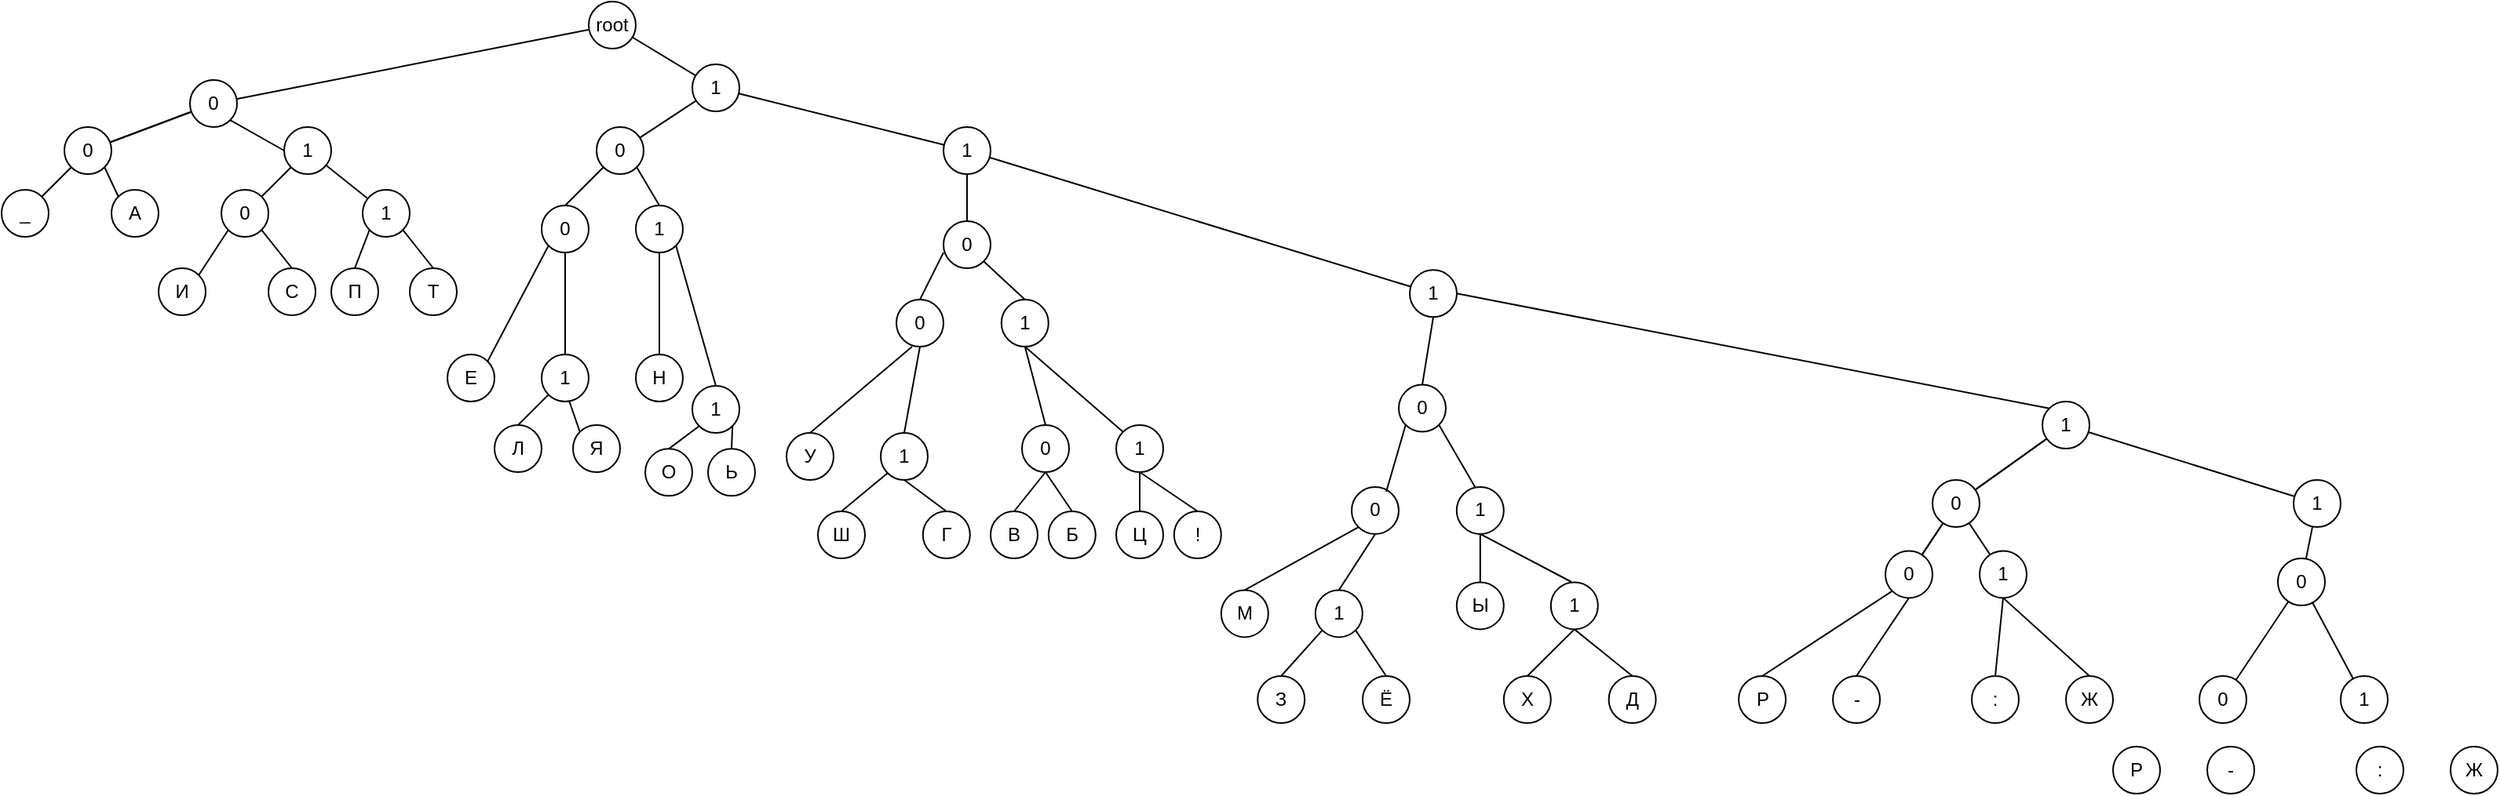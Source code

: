 <mxfile version="22.1.7" type="github">
  <diagram name="Страница — 1" id="L3PKJxNTwHp6rq7nzCVX">
    <mxGraphModel dx="1247" dy="681" grid="1" gridSize="10" guides="1" tooltips="1" connect="1" arrows="1" fold="1" page="1" pageScale="1" pageWidth="827" pageHeight="1169" math="0" shadow="0">
      <root>
        <mxCell id="0" />
        <mxCell id="1" parent="0" />
        <mxCell id="iF7RnvMgbBvQUuc80PQl-8" value="" style="edgeStyle=none;shape=connector;rounded=0;orthogonalLoop=1;jettySize=auto;html=1;labelBackgroundColor=default;strokeColor=default;align=center;verticalAlign=middle;fontFamily=Helvetica;fontSize=11;fontColor=default;endArrow=none;endFill=0;" edge="1" parent="1" source="iF7RnvMgbBvQUuc80PQl-2" target="iF7RnvMgbBvQUuc80PQl-5">
          <mxGeometry relative="1" as="geometry" />
        </mxCell>
        <mxCell id="iF7RnvMgbBvQUuc80PQl-27" style="edgeStyle=none;shape=connector;rounded=0;orthogonalLoop=1;jettySize=auto;html=1;exitX=1;exitY=1;exitDx=0;exitDy=0;entryX=0;entryY=0.5;entryDx=0;entryDy=0;labelBackgroundColor=default;strokeColor=default;align=center;verticalAlign=middle;fontFamily=Helvetica;fontSize=11;fontColor=default;endArrow=none;endFill=0;" edge="1" parent="1" source="iF7RnvMgbBvQUuc80PQl-2" target="iF7RnvMgbBvQUuc80PQl-23">
          <mxGeometry relative="1" as="geometry" />
        </mxCell>
        <mxCell id="iF7RnvMgbBvQUuc80PQl-2" value="0" style="ellipse;whiteSpace=wrap;html=1;aspect=fixed;" vertex="1" parent="1">
          <mxGeometry x="140" y="190" width="30" height="30" as="geometry" />
        </mxCell>
        <mxCell id="iF7RnvMgbBvQUuc80PQl-10" value="" style="edgeStyle=none;shape=connector;rounded=0;orthogonalLoop=1;jettySize=auto;html=1;labelBackgroundColor=default;strokeColor=default;align=center;verticalAlign=middle;fontFamily=Helvetica;fontSize=11;fontColor=default;endArrow=none;endFill=0;" edge="1" parent="1" source="iF7RnvMgbBvQUuc80PQl-3" target="iF7RnvMgbBvQUuc80PQl-2">
          <mxGeometry relative="1" as="geometry" />
        </mxCell>
        <mxCell id="iF7RnvMgbBvQUuc80PQl-12" value="" style="edgeStyle=none;shape=connector;rounded=0;orthogonalLoop=1;jettySize=auto;html=1;labelBackgroundColor=default;strokeColor=default;align=center;verticalAlign=middle;fontFamily=Helvetica;fontSize=11;fontColor=default;endArrow=none;endFill=0;" edge="1" parent="1" source="iF7RnvMgbBvQUuc80PQl-3" target="iF7RnvMgbBvQUuc80PQl-11">
          <mxGeometry relative="1" as="geometry" />
        </mxCell>
        <mxCell id="iF7RnvMgbBvQUuc80PQl-3" value="root" style="ellipse;whiteSpace=wrap;html=1;aspect=fixed;" vertex="1" parent="1">
          <mxGeometry x="394" y="140" width="30" height="30" as="geometry" />
        </mxCell>
        <mxCell id="iF7RnvMgbBvQUuc80PQl-9" value="" style="edgeStyle=none;shape=connector;rounded=0;orthogonalLoop=1;jettySize=auto;html=1;labelBackgroundColor=default;strokeColor=default;align=center;verticalAlign=middle;fontFamily=Helvetica;fontSize=11;fontColor=default;endArrow=none;endFill=0;" edge="1" parent="1" source="iF7RnvMgbBvQUuc80PQl-5" target="iF7RnvMgbBvQUuc80PQl-6">
          <mxGeometry relative="1" as="geometry" />
        </mxCell>
        <mxCell id="iF7RnvMgbBvQUuc80PQl-20" value="" style="edgeStyle=none;shape=connector;rounded=0;orthogonalLoop=1;jettySize=auto;html=1;labelBackgroundColor=default;strokeColor=default;align=center;verticalAlign=middle;fontFamily=Helvetica;fontSize=11;fontColor=default;endArrow=none;endFill=0;" edge="1" parent="1" source="iF7RnvMgbBvQUuc80PQl-5" target="iF7RnvMgbBvQUuc80PQl-2">
          <mxGeometry relative="1" as="geometry" />
        </mxCell>
        <mxCell id="iF7RnvMgbBvQUuc80PQl-22" style="edgeStyle=none;shape=connector;rounded=0;orthogonalLoop=1;jettySize=auto;html=1;exitX=1;exitY=1;exitDx=0;exitDy=0;entryX=0;entryY=0;entryDx=0;entryDy=0;labelBackgroundColor=default;strokeColor=default;align=center;verticalAlign=middle;fontFamily=Helvetica;fontSize=11;fontColor=default;endArrow=none;endFill=0;" edge="1" parent="1" source="iF7RnvMgbBvQUuc80PQl-5" target="iF7RnvMgbBvQUuc80PQl-19">
          <mxGeometry relative="1" as="geometry" />
        </mxCell>
        <mxCell id="iF7RnvMgbBvQUuc80PQl-5" value="0" style="ellipse;whiteSpace=wrap;html=1;aspect=fixed;" vertex="1" parent="1">
          <mxGeometry x="60" y="220" width="30" height="30" as="geometry" />
        </mxCell>
        <mxCell id="iF7RnvMgbBvQUuc80PQl-6" value="_" style="ellipse;whiteSpace=wrap;html=1;aspect=fixed;" vertex="1" parent="1">
          <mxGeometry x="20" y="260" width="30" height="30" as="geometry" />
        </mxCell>
        <mxCell id="iF7RnvMgbBvQUuc80PQl-16" value="" style="edgeStyle=none;shape=connector;rounded=0;orthogonalLoop=1;jettySize=auto;html=1;labelBackgroundColor=default;strokeColor=default;align=center;verticalAlign=middle;fontFamily=Helvetica;fontSize=11;fontColor=default;endArrow=none;endFill=0;" edge="1" parent="1" source="iF7RnvMgbBvQUuc80PQl-11" target="iF7RnvMgbBvQUuc80PQl-13">
          <mxGeometry relative="1" as="geometry" />
        </mxCell>
        <mxCell id="iF7RnvMgbBvQUuc80PQl-57" value="" style="edgeStyle=none;shape=connector;rounded=0;orthogonalLoop=1;jettySize=auto;html=1;labelBackgroundColor=default;strokeColor=default;align=center;verticalAlign=middle;fontFamily=Helvetica;fontSize=11;fontColor=default;endArrow=none;endFill=0;" edge="1" parent="1" source="iF7RnvMgbBvQUuc80PQl-11" target="iF7RnvMgbBvQUuc80PQl-45">
          <mxGeometry relative="1" as="geometry" />
        </mxCell>
        <mxCell id="iF7RnvMgbBvQUuc80PQl-11" value="1" style="ellipse;whiteSpace=wrap;html=1;aspect=fixed;" vertex="1" parent="1">
          <mxGeometry x="460" y="180" width="30" height="30" as="geometry" />
        </mxCell>
        <mxCell id="iF7RnvMgbBvQUuc80PQl-17" value="" style="edgeStyle=none;shape=connector;rounded=0;orthogonalLoop=1;jettySize=auto;html=1;labelBackgroundColor=default;strokeColor=default;align=center;verticalAlign=middle;fontFamily=Helvetica;fontSize=11;fontColor=default;endArrow=none;endFill=0;" edge="1" parent="1" source="iF7RnvMgbBvQUuc80PQl-13" target="iF7RnvMgbBvQUuc80PQl-14">
          <mxGeometry relative="1" as="geometry" />
        </mxCell>
        <mxCell id="iF7RnvMgbBvQUuc80PQl-112" style="edgeStyle=none;shape=connector;rounded=0;orthogonalLoop=1;jettySize=auto;html=1;exitX=0.5;exitY=1;exitDx=0;exitDy=0;entryX=0.5;entryY=0;entryDx=0;entryDy=0;labelBackgroundColor=default;strokeColor=default;align=center;verticalAlign=middle;fontFamily=Helvetica;fontSize=11;fontColor=default;endArrow=none;endFill=0;" edge="1" parent="1" source="iF7RnvMgbBvQUuc80PQl-13" target="iF7RnvMgbBvQUuc80PQl-46">
          <mxGeometry relative="1" as="geometry" />
        </mxCell>
        <mxCell id="iF7RnvMgbBvQUuc80PQl-13" value="1" style="ellipse;whiteSpace=wrap;html=1;aspect=fixed;" vertex="1" parent="1">
          <mxGeometry x="620" y="220" width="30" height="30" as="geometry" />
        </mxCell>
        <mxCell id="iF7RnvMgbBvQUuc80PQl-81" style="edgeStyle=none;shape=connector;rounded=0;orthogonalLoop=1;jettySize=auto;html=1;exitX=1;exitY=0.5;exitDx=0;exitDy=0;entryX=0;entryY=0;entryDx=0;entryDy=0;labelBackgroundColor=default;strokeColor=default;align=center;verticalAlign=middle;fontFamily=Helvetica;fontSize=11;fontColor=default;endArrow=none;endFill=0;" edge="1" parent="1" source="iF7RnvMgbBvQUuc80PQl-14" target="iF7RnvMgbBvQUuc80PQl-15">
          <mxGeometry relative="1" as="geometry" />
        </mxCell>
        <mxCell id="iF7RnvMgbBvQUuc80PQl-14" value="1" style="ellipse;whiteSpace=wrap;html=1;aspect=fixed;" vertex="1" parent="1">
          <mxGeometry x="917" y="311.17" width="30" height="30" as="geometry" />
        </mxCell>
        <mxCell id="iF7RnvMgbBvQUuc80PQl-42" value="" style="edgeStyle=none;shape=connector;rounded=0;orthogonalLoop=1;jettySize=auto;html=1;labelBackgroundColor=default;strokeColor=default;align=center;verticalAlign=middle;fontFamily=Helvetica;fontSize=11;fontColor=default;endArrow=none;endFill=0;" edge="1" parent="1" source="iF7RnvMgbBvQUuc80PQl-15" target="iF7RnvMgbBvQUuc80PQl-39">
          <mxGeometry relative="1" as="geometry" />
        </mxCell>
        <mxCell id="iF7RnvMgbBvQUuc80PQl-54" value="" style="edgeStyle=none;shape=connector;rounded=0;orthogonalLoop=1;jettySize=auto;html=1;labelBackgroundColor=default;strokeColor=default;align=center;verticalAlign=middle;fontFamily=Helvetica;fontSize=11;fontColor=default;endArrow=none;endFill=0;" edge="1" parent="1" source="iF7RnvMgbBvQUuc80PQl-15" target="iF7RnvMgbBvQUuc80PQl-48">
          <mxGeometry relative="1" as="geometry" />
        </mxCell>
        <mxCell id="iF7RnvMgbBvQUuc80PQl-15" value="1" style="ellipse;whiteSpace=wrap;html=1;aspect=fixed;" vertex="1" parent="1">
          <mxGeometry x="1320" y="395" width="30" height="30" as="geometry" />
        </mxCell>
        <mxCell id="iF7RnvMgbBvQUuc80PQl-19" value="А" style="ellipse;whiteSpace=wrap;html=1;aspect=fixed;" vertex="1" parent="1">
          <mxGeometry x="90" y="260" width="30" height="30" as="geometry" />
        </mxCell>
        <mxCell id="iF7RnvMgbBvQUuc80PQl-28" style="edgeStyle=none;shape=connector;rounded=0;orthogonalLoop=1;jettySize=auto;html=1;exitX=0;exitY=1;exitDx=0;exitDy=0;entryX=1;entryY=0;entryDx=0;entryDy=0;labelBackgroundColor=default;strokeColor=default;align=center;verticalAlign=middle;fontFamily=Helvetica;fontSize=11;fontColor=default;endArrow=none;endFill=0;" edge="1" parent="1" source="iF7RnvMgbBvQUuc80PQl-23" target="iF7RnvMgbBvQUuc80PQl-24">
          <mxGeometry relative="1" as="geometry" />
        </mxCell>
        <mxCell id="iF7RnvMgbBvQUuc80PQl-33" value="" style="edgeStyle=none;shape=connector;rounded=0;orthogonalLoop=1;jettySize=auto;html=1;labelBackgroundColor=default;strokeColor=default;align=center;verticalAlign=middle;fontFamily=Helvetica;fontSize=11;fontColor=default;endArrow=none;endFill=0;" edge="1" parent="1" source="iF7RnvMgbBvQUuc80PQl-23" target="iF7RnvMgbBvQUuc80PQl-31">
          <mxGeometry relative="1" as="geometry" />
        </mxCell>
        <mxCell id="iF7RnvMgbBvQUuc80PQl-23" value="1" style="ellipse;whiteSpace=wrap;html=1;aspect=fixed;" vertex="1" parent="1">
          <mxGeometry x="200" y="220" width="30" height="30" as="geometry" />
        </mxCell>
        <mxCell id="iF7RnvMgbBvQUuc80PQl-26" style="edgeStyle=none;shape=connector;rounded=0;orthogonalLoop=1;jettySize=auto;html=1;exitX=0;exitY=1;exitDx=0;exitDy=0;entryX=1;entryY=0;entryDx=0;entryDy=0;labelBackgroundColor=default;strokeColor=default;align=center;verticalAlign=middle;fontFamily=Helvetica;fontSize=11;fontColor=default;endArrow=none;endFill=0;" edge="1" parent="1" source="iF7RnvMgbBvQUuc80PQl-24" target="iF7RnvMgbBvQUuc80PQl-25">
          <mxGeometry relative="1" as="geometry" />
        </mxCell>
        <mxCell id="iF7RnvMgbBvQUuc80PQl-30" style="edgeStyle=none;shape=connector;rounded=0;orthogonalLoop=1;jettySize=auto;html=1;exitX=1;exitY=1;exitDx=0;exitDy=0;entryX=0.5;entryY=0;entryDx=0;entryDy=0;labelBackgroundColor=default;strokeColor=default;align=center;verticalAlign=middle;fontFamily=Helvetica;fontSize=11;fontColor=default;endArrow=none;endFill=0;" edge="1" parent="1" source="iF7RnvMgbBvQUuc80PQl-24" target="iF7RnvMgbBvQUuc80PQl-29">
          <mxGeometry relative="1" as="geometry" />
        </mxCell>
        <mxCell id="iF7RnvMgbBvQUuc80PQl-24" value="0" style="ellipse;whiteSpace=wrap;html=1;aspect=fixed;" vertex="1" parent="1">
          <mxGeometry x="160" y="260" width="30" height="30" as="geometry" />
        </mxCell>
        <mxCell id="iF7RnvMgbBvQUuc80PQl-25" value="И" style="ellipse;whiteSpace=wrap;html=1;aspect=fixed;" vertex="1" parent="1">
          <mxGeometry x="120" y="310" width="30" height="30" as="geometry" />
        </mxCell>
        <mxCell id="iF7RnvMgbBvQUuc80PQl-29" value="С" style="ellipse;whiteSpace=wrap;html=1;aspect=fixed;" vertex="1" parent="1">
          <mxGeometry x="190" y="310" width="30" height="30" as="geometry" />
        </mxCell>
        <mxCell id="iF7RnvMgbBvQUuc80PQl-35" style="edgeStyle=none;shape=connector;rounded=0;orthogonalLoop=1;jettySize=auto;html=1;exitX=0;exitY=1;exitDx=0;exitDy=0;entryX=0.5;entryY=0;entryDx=0;entryDy=0;labelBackgroundColor=default;strokeColor=default;align=center;verticalAlign=middle;fontFamily=Helvetica;fontSize=11;fontColor=default;endArrow=none;endFill=0;" edge="1" parent="1" source="iF7RnvMgbBvQUuc80PQl-31" target="iF7RnvMgbBvQUuc80PQl-32">
          <mxGeometry relative="1" as="geometry" />
        </mxCell>
        <mxCell id="iF7RnvMgbBvQUuc80PQl-38" style="edgeStyle=none;shape=connector;rounded=0;orthogonalLoop=1;jettySize=auto;html=1;exitX=1;exitY=1;exitDx=0;exitDy=0;entryX=0.5;entryY=0;entryDx=0;entryDy=0;labelBackgroundColor=default;strokeColor=default;align=center;verticalAlign=middle;fontFamily=Helvetica;fontSize=11;fontColor=default;endArrow=none;endFill=0;" edge="1" parent="1" source="iF7RnvMgbBvQUuc80PQl-31" target="iF7RnvMgbBvQUuc80PQl-36">
          <mxGeometry relative="1" as="geometry" />
        </mxCell>
        <mxCell id="iF7RnvMgbBvQUuc80PQl-31" value="1" style="ellipse;whiteSpace=wrap;html=1;aspect=fixed;" vertex="1" parent="1">
          <mxGeometry x="250" y="260" width="30" height="30" as="geometry" />
        </mxCell>
        <mxCell id="iF7RnvMgbBvQUuc80PQl-32" value="П" style="ellipse;whiteSpace=wrap;html=1;aspect=fixed;" vertex="1" parent="1">
          <mxGeometry x="230" y="310" width="30" height="30" as="geometry" />
        </mxCell>
        <mxCell id="iF7RnvMgbBvQUuc80PQl-36" value="Т" style="ellipse;whiteSpace=wrap;html=1;aspect=fixed;" vertex="1" parent="1">
          <mxGeometry x="280" y="310" width="30" height="30" as="geometry" />
        </mxCell>
        <mxCell id="iF7RnvMgbBvQUuc80PQl-53" value="" style="edgeStyle=none;shape=connector;rounded=0;orthogonalLoop=1;jettySize=auto;html=1;labelBackgroundColor=default;strokeColor=default;align=center;verticalAlign=middle;fontFamily=Helvetica;fontSize=11;fontColor=default;endArrow=none;endFill=0;" edge="1" parent="1" source="iF7RnvMgbBvQUuc80PQl-39" target="iF7RnvMgbBvQUuc80PQl-49">
          <mxGeometry relative="1" as="geometry" />
        </mxCell>
        <mxCell id="iF7RnvMgbBvQUuc80PQl-39" value="1" style="ellipse;whiteSpace=wrap;html=1;aspect=fixed;" vertex="1" parent="1">
          <mxGeometry x="1480" y="445" width="30" height="30" as="geometry" />
        </mxCell>
        <mxCell id="iF7RnvMgbBvQUuc80PQl-63" style="edgeStyle=none;shape=connector;rounded=0;orthogonalLoop=1;jettySize=auto;html=1;exitX=0;exitY=1;exitDx=0;exitDy=0;entryX=0.5;entryY=0;entryDx=0;entryDy=0;labelBackgroundColor=default;strokeColor=default;align=center;verticalAlign=middle;fontFamily=Helvetica;fontSize=11;fontColor=default;endArrow=none;endFill=0;" edge="1" parent="1" source="iF7RnvMgbBvQUuc80PQl-45" target="iF7RnvMgbBvQUuc80PQl-62">
          <mxGeometry relative="1" as="geometry" />
        </mxCell>
        <mxCell id="iF7RnvMgbBvQUuc80PQl-64" style="edgeStyle=none;shape=connector;rounded=0;orthogonalLoop=1;jettySize=auto;html=1;exitX=1;exitY=1;exitDx=0;exitDy=0;entryX=0.5;entryY=0;entryDx=0;entryDy=0;labelBackgroundColor=default;strokeColor=default;align=center;verticalAlign=middle;fontFamily=Helvetica;fontSize=11;fontColor=default;endArrow=none;endFill=0;" edge="1" parent="1" source="iF7RnvMgbBvQUuc80PQl-45" target="iF7RnvMgbBvQUuc80PQl-61">
          <mxGeometry relative="1" as="geometry" />
        </mxCell>
        <mxCell id="iF7RnvMgbBvQUuc80PQl-45" value="0" style="ellipse;whiteSpace=wrap;html=1;aspect=fixed;" vertex="1" parent="1">
          <mxGeometry x="399" y="220" width="30" height="30" as="geometry" />
        </mxCell>
        <mxCell id="iF7RnvMgbBvQUuc80PQl-46" value="0" style="ellipse;whiteSpace=wrap;html=1;aspect=fixed;" vertex="1" parent="1">
          <mxGeometry x="620" y="280" width="30" height="30" as="geometry" />
        </mxCell>
        <mxCell id="iF7RnvMgbBvQUuc80PQl-162" style="edgeStyle=none;shape=connector;rounded=0;orthogonalLoop=1;jettySize=auto;html=1;exitX=0.5;exitY=0;exitDx=0;exitDy=0;entryX=0.5;entryY=1;entryDx=0;entryDy=0;labelBackgroundColor=default;strokeColor=default;align=center;verticalAlign=middle;fontFamily=Helvetica;fontSize=11;fontColor=default;endArrow=none;endFill=0;" edge="1" parent="1" source="iF7RnvMgbBvQUuc80PQl-47" target="iF7RnvMgbBvQUuc80PQl-14">
          <mxGeometry relative="1" as="geometry" />
        </mxCell>
        <mxCell id="iF7RnvMgbBvQUuc80PQl-47" value="0" style="ellipse;whiteSpace=wrap;html=1;aspect=fixed;" vertex="1" parent="1">
          <mxGeometry x="910" y="384.29" width="30" height="30" as="geometry" />
        </mxCell>
        <mxCell id="iF7RnvMgbBvQUuc80PQl-84" value="" style="edgeStyle=none;shape=connector;rounded=0;orthogonalLoop=1;jettySize=auto;html=1;labelBackgroundColor=default;strokeColor=default;align=center;verticalAlign=middle;fontFamily=Helvetica;fontSize=11;fontColor=default;endArrow=none;endFill=0;" edge="1" parent="1" source="iF7RnvMgbBvQUuc80PQl-48" target="iF7RnvMgbBvQUuc80PQl-78">
          <mxGeometry relative="1" as="geometry" />
        </mxCell>
        <mxCell id="iF7RnvMgbBvQUuc80PQl-85" value="" style="edgeStyle=none;shape=connector;rounded=0;orthogonalLoop=1;jettySize=auto;html=1;labelBackgroundColor=default;strokeColor=default;align=center;verticalAlign=middle;fontFamily=Helvetica;fontSize=11;fontColor=default;endArrow=none;endFill=0;" edge="1" parent="1" source="iF7RnvMgbBvQUuc80PQl-48" target="iF7RnvMgbBvQUuc80PQl-78">
          <mxGeometry relative="1" as="geometry" />
        </mxCell>
        <mxCell id="iF7RnvMgbBvQUuc80PQl-86" value="" style="edgeStyle=none;shape=connector;rounded=0;orthogonalLoop=1;jettySize=auto;html=1;labelBackgroundColor=default;strokeColor=default;align=center;verticalAlign=middle;fontFamily=Helvetica;fontSize=11;fontColor=default;endArrow=none;endFill=0;" edge="1" parent="1" source="iF7RnvMgbBvQUuc80PQl-48" target="iF7RnvMgbBvQUuc80PQl-15">
          <mxGeometry relative="1" as="geometry" />
        </mxCell>
        <mxCell id="iF7RnvMgbBvQUuc80PQl-48" value="0" style="ellipse;whiteSpace=wrap;html=1;aspect=fixed;" vertex="1" parent="1">
          <mxGeometry x="1250" y="445.0" width="30" height="30" as="geometry" />
        </mxCell>
        <mxCell id="iF7RnvMgbBvQUuc80PQl-94" value="" style="edgeStyle=none;shape=connector;rounded=0;orthogonalLoop=1;jettySize=auto;html=1;labelBackgroundColor=default;strokeColor=default;align=center;verticalAlign=middle;fontFamily=Helvetica;fontSize=11;fontColor=default;endArrow=none;endFill=0;" edge="1" parent="1" source="iF7RnvMgbBvQUuc80PQl-49" target="iF7RnvMgbBvQUuc80PQl-93">
          <mxGeometry relative="1" as="geometry" />
        </mxCell>
        <mxCell id="iF7RnvMgbBvQUuc80PQl-49" value="0" style="ellipse;whiteSpace=wrap;html=1;aspect=fixed;" vertex="1" parent="1">
          <mxGeometry x="1470" y="495" width="30" height="30" as="geometry" />
        </mxCell>
        <mxCell id="iF7RnvMgbBvQUuc80PQl-111" style="edgeStyle=none;shape=connector;rounded=0;orthogonalLoop=1;jettySize=auto;html=1;exitX=1;exitY=1;exitDx=0;exitDy=0;entryX=0.5;entryY=0;entryDx=0;entryDy=0;labelBackgroundColor=default;strokeColor=default;align=center;verticalAlign=middle;fontFamily=Helvetica;fontSize=11;fontColor=default;endArrow=none;endFill=0;" edge="1" parent="1" source="iF7RnvMgbBvQUuc80PQl-61" target="iF7RnvMgbBvQUuc80PQl-105">
          <mxGeometry relative="1" as="geometry" />
        </mxCell>
        <mxCell id="iF7RnvMgbBvQUuc80PQl-61" value="1" style="ellipse;whiteSpace=wrap;html=1;aspect=fixed;" vertex="1" parent="1">
          <mxGeometry x="424" y="270" width="30" height="30" as="geometry" />
        </mxCell>
        <mxCell id="iF7RnvMgbBvQUuc80PQl-109" style="edgeStyle=none;shape=connector;rounded=0;orthogonalLoop=1;jettySize=auto;html=1;exitX=0;exitY=1;exitDx=0;exitDy=0;entryX=1;entryY=0;entryDx=0;entryDy=0;labelBackgroundColor=default;strokeColor=default;align=center;verticalAlign=middle;fontFamily=Helvetica;fontSize=11;fontColor=default;endArrow=none;endFill=0;" edge="1" parent="1" source="iF7RnvMgbBvQUuc80PQl-62" target="iF7RnvMgbBvQUuc80PQl-104">
          <mxGeometry relative="1" as="geometry" />
        </mxCell>
        <mxCell id="iF7RnvMgbBvQUuc80PQl-62" value="0" style="ellipse;whiteSpace=wrap;html=1;aspect=fixed;" vertex="1" parent="1">
          <mxGeometry x="364" y="270" width="30" height="30" as="geometry" />
        </mxCell>
        <mxCell id="iF7RnvMgbBvQUuc80PQl-65" style="edgeStyle=none;shape=connector;rounded=0;orthogonalLoop=1;jettySize=auto;html=1;exitX=0;exitY=0.667;exitDx=0;exitDy=0;entryX=0.5;entryY=0;entryDx=0;entryDy=0;labelBackgroundColor=default;strokeColor=default;align=center;verticalAlign=middle;fontFamily=Helvetica;fontSize=11;fontColor=default;endArrow=none;endFill=0;exitPerimeter=0;" edge="1" parent="1" target="iF7RnvMgbBvQUuc80PQl-68" source="iF7RnvMgbBvQUuc80PQl-46">
          <mxGeometry relative="1" as="geometry">
            <mxPoint x="563" y="298" as="sourcePoint" />
          </mxGeometry>
        </mxCell>
        <mxCell id="iF7RnvMgbBvQUuc80PQl-66" style="edgeStyle=none;shape=connector;rounded=0;orthogonalLoop=1;jettySize=auto;html=1;entryX=0.5;entryY=0;entryDx=0;entryDy=0;labelBackgroundColor=default;strokeColor=default;align=center;verticalAlign=middle;fontFamily=Helvetica;fontSize=11;fontColor=default;endArrow=none;endFill=0;exitX=1;exitY=1;exitDx=0;exitDy=0;" edge="1" parent="1" target="iF7RnvMgbBvQUuc80PQl-67" source="iF7RnvMgbBvQUuc80PQl-46">
          <mxGeometry relative="1" as="geometry">
            <mxPoint x="659.999" y="328.795" as="sourcePoint" />
          </mxGeometry>
        </mxCell>
        <mxCell id="iF7RnvMgbBvQUuc80PQl-120" style="edgeStyle=none;shape=connector;rounded=0;orthogonalLoop=1;jettySize=auto;html=1;exitX=0.5;exitY=1;exitDx=0;exitDy=0;entryX=0.5;entryY=0;entryDx=0;entryDy=0;labelBackgroundColor=default;strokeColor=default;align=center;verticalAlign=middle;fontFamily=Helvetica;fontSize=11;fontColor=default;endArrow=none;endFill=0;" edge="1" parent="1" source="iF7RnvMgbBvQUuc80PQl-67" target="iF7RnvMgbBvQUuc80PQl-116">
          <mxGeometry relative="1" as="geometry" />
        </mxCell>
        <mxCell id="iF7RnvMgbBvQUuc80PQl-121" style="edgeStyle=none;shape=connector;rounded=0;orthogonalLoop=1;jettySize=auto;html=1;exitX=0.5;exitY=1;exitDx=0;exitDy=0;entryX=0;entryY=0;entryDx=0;entryDy=0;labelBackgroundColor=default;strokeColor=default;align=center;verticalAlign=middle;fontFamily=Helvetica;fontSize=11;fontColor=default;endArrow=none;endFill=0;" edge="1" parent="1" source="iF7RnvMgbBvQUuc80PQl-67" target="iF7RnvMgbBvQUuc80PQl-115">
          <mxGeometry relative="1" as="geometry" />
        </mxCell>
        <mxCell id="iF7RnvMgbBvQUuc80PQl-67" value="1" style="ellipse;whiteSpace=wrap;html=1;aspect=fixed;" vertex="1" parent="1">
          <mxGeometry x="656.9" y="330" width="30" height="30" as="geometry" />
        </mxCell>
        <mxCell id="iF7RnvMgbBvQUuc80PQl-68" value="0" style="ellipse;whiteSpace=wrap;html=1;aspect=fixed;" vertex="1" parent="1">
          <mxGeometry x="590" y="330" width="30" height="30" as="geometry" />
        </mxCell>
        <mxCell id="iF7RnvMgbBvQUuc80PQl-165" style="edgeStyle=none;shape=connector;rounded=0;orthogonalLoop=1;jettySize=auto;html=1;exitX=0.5;exitY=1;exitDx=0;exitDy=0;entryX=0.5;entryY=0;entryDx=0;entryDy=0;labelBackgroundColor=default;strokeColor=default;align=center;verticalAlign=middle;fontFamily=Helvetica;fontSize=11;fontColor=default;endArrow=none;endFill=0;" edge="1" parent="1" source="iF7RnvMgbBvQUuc80PQl-71" target="iF7RnvMgbBvQUuc80PQl-155">
          <mxGeometry relative="1" as="geometry" />
        </mxCell>
        <mxCell id="iF7RnvMgbBvQUuc80PQl-71" value="1" style="ellipse;whiteSpace=wrap;html=1;aspect=fixed;" vertex="1" parent="1">
          <mxGeometry x="946.9" y="449.46" width="30" height="30" as="geometry" />
        </mxCell>
        <mxCell id="iF7RnvMgbBvQUuc80PQl-163" style="edgeStyle=none;shape=connector;rounded=0;orthogonalLoop=1;jettySize=auto;html=1;exitX=0;exitY=1;exitDx=0;exitDy=0;entryX=0.5;entryY=0;entryDx=0;entryDy=0;labelBackgroundColor=default;strokeColor=default;align=center;verticalAlign=middle;fontFamily=Helvetica;fontSize=11;fontColor=default;endArrow=none;endFill=0;" edge="1" parent="1" source="iF7RnvMgbBvQUuc80PQl-72" target="iF7RnvMgbBvQUuc80PQl-149">
          <mxGeometry relative="1" as="geometry" />
        </mxCell>
        <mxCell id="iF7RnvMgbBvQUuc80PQl-164" style="edgeStyle=none;shape=connector;rounded=0;orthogonalLoop=1;jettySize=auto;html=1;exitX=0.5;exitY=1;exitDx=0;exitDy=0;entryX=0.5;entryY=0;entryDx=0;entryDy=0;labelBackgroundColor=default;strokeColor=default;align=center;verticalAlign=middle;fontFamily=Helvetica;fontSize=11;fontColor=default;endArrow=none;endFill=0;" edge="1" parent="1" source="iF7RnvMgbBvQUuc80PQl-72" target="iF7RnvMgbBvQUuc80PQl-148">
          <mxGeometry relative="1" as="geometry" />
        </mxCell>
        <mxCell id="iF7RnvMgbBvQUuc80PQl-72" value="0" style="ellipse;whiteSpace=wrap;html=1;aspect=fixed;" vertex="1" parent="1">
          <mxGeometry x="880" y="449.46" width="30" height="30" as="geometry" />
        </mxCell>
        <mxCell id="iF7RnvMgbBvQUuc80PQl-73" style="edgeStyle=none;shape=connector;rounded=0;orthogonalLoop=1;jettySize=auto;html=1;exitX=0;exitY=1;exitDx=0;exitDy=0;entryX=0.735;entryY=0.1;entryDx=0;entryDy=0;entryPerimeter=0;labelBackgroundColor=default;strokeColor=default;align=center;verticalAlign=middle;fontFamily=Helvetica;fontSize=11;fontColor=default;endArrow=none;endFill=0;" edge="1" parent="1" source="iF7RnvMgbBvQUuc80PQl-47" target="iF7RnvMgbBvQUuc80PQl-72">
          <mxGeometry relative="1" as="geometry" />
        </mxCell>
        <mxCell id="iF7RnvMgbBvQUuc80PQl-74" style="edgeStyle=none;shape=connector;rounded=0;orthogonalLoop=1;jettySize=auto;html=1;exitX=1;exitY=1;exitDx=0;exitDy=0;entryX=0.402;entryY=0.021;entryDx=0;entryDy=0;entryPerimeter=0;labelBackgroundColor=default;strokeColor=default;align=center;verticalAlign=middle;fontFamily=Helvetica;fontSize=11;fontColor=default;endArrow=none;endFill=0;" edge="1" parent="1" source="iF7RnvMgbBvQUuc80PQl-47" target="iF7RnvMgbBvQUuc80PQl-71">
          <mxGeometry relative="1" as="geometry" />
        </mxCell>
        <mxCell id="iF7RnvMgbBvQUuc80PQl-87" value="" style="edgeStyle=none;shape=connector;rounded=0;orthogonalLoop=1;jettySize=auto;html=1;labelBackgroundColor=default;strokeColor=default;align=center;verticalAlign=middle;fontFamily=Helvetica;fontSize=11;fontColor=default;endArrow=none;endFill=0;" edge="1" parent="1" source="iF7RnvMgbBvQUuc80PQl-77" target="iF7RnvMgbBvQUuc80PQl-48">
          <mxGeometry relative="1" as="geometry" />
        </mxCell>
        <mxCell id="iF7RnvMgbBvQUuc80PQl-181" style="edgeStyle=none;shape=connector;rounded=0;orthogonalLoop=1;jettySize=auto;html=1;exitX=0.5;exitY=1;exitDx=0;exitDy=0;entryX=0.5;entryY=0;entryDx=0;entryDy=0;labelBackgroundColor=default;strokeColor=default;align=center;verticalAlign=middle;fontFamily=Helvetica;fontSize=11;fontColor=default;endArrow=none;endFill=0;" edge="1" parent="1" source="iF7RnvMgbBvQUuc80PQl-77" target="iF7RnvMgbBvQUuc80PQl-174">
          <mxGeometry relative="1" as="geometry" />
        </mxCell>
        <mxCell id="iF7RnvMgbBvQUuc80PQl-182" style="edgeStyle=none;shape=connector;rounded=0;orthogonalLoop=1;jettySize=auto;html=1;exitX=0.5;exitY=1;exitDx=0;exitDy=0;entryX=0.5;entryY=0;entryDx=0;entryDy=0;labelBackgroundColor=default;strokeColor=default;align=center;verticalAlign=middle;fontFamily=Helvetica;fontSize=11;fontColor=default;endArrow=none;endFill=0;" edge="1" parent="1" source="iF7RnvMgbBvQUuc80PQl-77" target="iF7RnvMgbBvQUuc80PQl-173">
          <mxGeometry relative="1" as="geometry" />
        </mxCell>
        <mxCell id="iF7RnvMgbBvQUuc80PQl-77" value="1" style="ellipse;whiteSpace=wrap;html=1;aspect=fixed;" vertex="1" parent="1">
          <mxGeometry x="1280" y="490.19" width="30" height="30" as="geometry" />
        </mxCell>
        <mxCell id="iF7RnvMgbBvQUuc80PQl-179" style="edgeStyle=none;shape=connector;rounded=0;orthogonalLoop=1;jettySize=auto;html=1;exitX=0;exitY=1;exitDx=0;exitDy=0;entryX=0.5;entryY=0;entryDx=0;entryDy=0;labelBackgroundColor=default;strokeColor=default;align=center;verticalAlign=middle;fontFamily=Helvetica;fontSize=11;fontColor=default;endArrow=none;endFill=0;" edge="1" parent="1" source="iF7RnvMgbBvQUuc80PQl-78" target="iF7RnvMgbBvQUuc80PQl-170">
          <mxGeometry relative="1" as="geometry" />
        </mxCell>
        <mxCell id="iF7RnvMgbBvQUuc80PQl-180" style="edgeStyle=none;shape=connector;rounded=0;orthogonalLoop=1;jettySize=auto;html=1;exitX=0.5;exitY=1;exitDx=0;exitDy=0;entryX=0.5;entryY=0;entryDx=0;entryDy=0;labelBackgroundColor=default;strokeColor=default;align=center;verticalAlign=middle;fontFamily=Helvetica;fontSize=11;fontColor=default;endArrow=none;endFill=0;" edge="1" parent="1" source="iF7RnvMgbBvQUuc80PQl-78" target="iF7RnvMgbBvQUuc80PQl-169">
          <mxGeometry relative="1" as="geometry" />
        </mxCell>
        <mxCell id="iF7RnvMgbBvQUuc80PQl-78" value="0" style="ellipse;whiteSpace=wrap;html=1;aspect=fixed;" vertex="1" parent="1">
          <mxGeometry x="1220" y="490.19" width="30" height="30" as="geometry" />
        </mxCell>
        <mxCell id="iF7RnvMgbBvQUuc80PQl-95" value="" style="edgeStyle=none;shape=connector;rounded=0;orthogonalLoop=1;jettySize=auto;html=1;labelBackgroundColor=default;strokeColor=default;align=center;verticalAlign=middle;fontFamily=Helvetica;fontSize=11;fontColor=default;endArrow=none;endFill=0;" edge="1" parent="1" source="iF7RnvMgbBvQUuc80PQl-92" target="iF7RnvMgbBvQUuc80PQl-49">
          <mxGeometry relative="1" as="geometry" />
        </mxCell>
        <mxCell id="iF7RnvMgbBvQUuc80PQl-92" value="1" style="ellipse;whiteSpace=wrap;html=1;aspect=fixed;" vertex="1" parent="1">
          <mxGeometry x="1510" y="570.0" width="30" height="30" as="geometry" />
        </mxCell>
        <mxCell id="iF7RnvMgbBvQUuc80PQl-93" value="0" style="ellipse;whiteSpace=wrap;html=1;aspect=fixed;" vertex="1" parent="1">
          <mxGeometry x="1420" y="570" width="30" height="30" as="geometry" />
        </mxCell>
        <mxCell id="iF7RnvMgbBvQUuc80PQl-107" value="" style="edgeStyle=none;shape=connector;rounded=0;orthogonalLoop=1;jettySize=auto;html=1;labelBackgroundColor=default;strokeColor=default;align=center;verticalAlign=middle;fontFamily=Helvetica;fontSize=11;fontColor=default;endArrow=none;endFill=0;" edge="1" parent="1" source="iF7RnvMgbBvQUuc80PQl-103" target="iF7RnvMgbBvQUuc80PQl-62">
          <mxGeometry relative="1" as="geometry" />
        </mxCell>
        <mxCell id="iF7RnvMgbBvQUuc80PQl-127" style="edgeStyle=none;shape=connector;rounded=0;orthogonalLoop=1;jettySize=auto;html=1;exitX=0;exitY=1;exitDx=0;exitDy=0;entryX=0.5;entryY=0;entryDx=0;entryDy=0;labelBackgroundColor=default;strokeColor=default;align=center;verticalAlign=middle;fontFamily=Helvetica;fontSize=11;fontColor=default;endArrow=none;endFill=0;" edge="1" parent="1" source="iF7RnvMgbBvQUuc80PQl-103" target="iF7RnvMgbBvQUuc80PQl-126">
          <mxGeometry relative="1" as="geometry" />
        </mxCell>
        <mxCell id="iF7RnvMgbBvQUuc80PQl-129" style="edgeStyle=none;shape=connector;rounded=0;orthogonalLoop=1;jettySize=auto;html=1;exitX=0.533;exitY=0.833;exitDx=0;exitDy=0;entryX=0;entryY=0;entryDx=0;entryDy=0;labelBackgroundColor=default;strokeColor=default;align=center;verticalAlign=middle;fontFamily=Helvetica;fontSize=11;fontColor=default;endArrow=none;endFill=0;exitPerimeter=0;" edge="1" parent="1" source="iF7RnvMgbBvQUuc80PQl-103" target="iF7RnvMgbBvQUuc80PQl-128">
          <mxGeometry relative="1" as="geometry" />
        </mxCell>
        <mxCell id="iF7RnvMgbBvQUuc80PQl-103" value="1" style="ellipse;whiteSpace=wrap;html=1;aspect=fixed;" vertex="1" parent="1">
          <mxGeometry x="364" y="365" width="30" height="30" as="geometry" />
        </mxCell>
        <mxCell id="iF7RnvMgbBvQUuc80PQl-104" value="Е" style="ellipse;whiteSpace=wrap;html=1;aspect=fixed;" vertex="1" parent="1">
          <mxGeometry x="304" y="365" width="30" height="30" as="geometry" />
        </mxCell>
        <mxCell id="iF7RnvMgbBvQUuc80PQl-132" style="edgeStyle=none;shape=connector;rounded=0;orthogonalLoop=1;jettySize=auto;html=1;exitX=0;exitY=1;exitDx=0;exitDy=0;entryX=0.5;entryY=0;entryDx=0;entryDy=0;labelBackgroundColor=default;strokeColor=default;align=center;verticalAlign=middle;fontFamily=Helvetica;fontSize=11;fontColor=default;endArrow=none;endFill=0;" edge="1" parent="1" source="iF7RnvMgbBvQUuc80PQl-105" target="iF7RnvMgbBvQUuc80PQl-130">
          <mxGeometry relative="1" as="geometry" />
        </mxCell>
        <mxCell id="iF7RnvMgbBvQUuc80PQl-133" style="edgeStyle=none;shape=connector;rounded=0;orthogonalLoop=1;jettySize=auto;html=1;exitX=1;exitY=1;exitDx=0;exitDy=0;entryX=0.5;entryY=0;entryDx=0;entryDy=0;labelBackgroundColor=default;strokeColor=default;align=center;verticalAlign=middle;fontFamily=Helvetica;fontSize=11;fontColor=default;endArrow=none;endFill=0;" edge="1" parent="1" source="iF7RnvMgbBvQUuc80PQl-105" target="iF7RnvMgbBvQUuc80PQl-131">
          <mxGeometry relative="1" as="geometry" />
        </mxCell>
        <mxCell id="iF7RnvMgbBvQUuc80PQl-105" value="1" style="ellipse;whiteSpace=wrap;html=1;aspect=fixed;" vertex="1" parent="1">
          <mxGeometry x="460" y="385" width="30" height="30" as="geometry" />
        </mxCell>
        <mxCell id="iF7RnvMgbBvQUuc80PQl-110" value="" style="edgeStyle=none;shape=connector;rounded=0;orthogonalLoop=1;jettySize=auto;html=1;labelBackgroundColor=default;strokeColor=default;align=center;verticalAlign=middle;fontFamily=Helvetica;fontSize=11;fontColor=default;endArrow=none;endFill=0;" edge="1" parent="1" source="iF7RnvMgbBvQUuc80PQl-106" target="iF7RnvMgbBvQUuc80PQl-61">
          <mxGeometry relative="1" as="geometry" />
        </mxCell>
        <mxCell id="iF7RnvMgbBvQUuc80PQl-106" value="Н" style="ellipse;whiteSpace=wrap;html=1;aspect=fixed;" vertex="1" parent="1">
          <mxGeometry x="424" y="365" width="30" height="30" as="geometry" />
        </mxCell>
        <mxCell id="iF7RnvMgbBvQUuc80PQl-118" style="edgeStyle=none;shape=connector;rounded=0;orthogonalLoop=1;jettySize=auto;html=1;exitX=0.5;exitY=0;exitDx=0;exitDy=0;entryX=0.5;entryY=1;entryDx=0;entryDy=0;labelBackgroundColor=default;strokeColor=default;align=center;verticalAlign=middle;fontFamily=Helvetica;fontSize=11;fontColor=default;endArrow=none;endFill=0;" edge="1" parent="1" source="iF7RnvMgbBvQUuc80PQl-113" target="iF7RnvMgbBvQUuc80PQl-68">
          <mxGeometry relative="1" as="geometry" />
        </mxCell>
        <mxCell id="iF7RnvMgbBvQUuc80PQl-136" style="edgeStyle=none;shape=connector;rounded=0;orthogonalLoop=1;jettySize=auto;html=1;exitX=0;exitY=1;exitDx=0;exitDy=0;entryX=0.5;entryY=0;entryDx=0;entryDy=0;labelBackgroundColor=default;strokeColor=default;align=center;verticalAlign=middle;fontFamily=Helvetica;fontSize=11;fontColor=default;endArrow=none;endFill=0;" edge="1" parent="1" source="iF7RnvMgbBvQUuc80PQl-113" target="iF7RnvMgbBvQUuc80PQl-134">
          <mxGeometry relative="1" as="geometry" />
        </mxCell>
        <mxCell id="iF7RnvMgbBvQUuc80PQl-137" style="edgeStyle=none;shape=connector;rounded=0;orthogonalLoop=1;jettySize=auto;html=1;exitX=0.5;exitY=1;exitDx=0;exitDy=0;entryX=0.5;entryY=0;entryDx=0;entryDy=0;labelBackgroundColor=default;strokeColor=default;align=center;verticalAlign=middle;fontFamily=Helvetica;fontSize=11;fontColor=default;endArrow=none;endFill=0;" edge="1" parent="1" source="iF7RnvMgbBvQUuc80PQl-113" target="iF7RnvMgbBvQUuc80PQl-135">
          <mxGeometry relative="1" as="geometry" />
        </mxCell>
        <mxCell id="iF7RnvMgbBvQUuc80PQl-113" value="1" style="ellipse;whiteSpace=wrap;html=1;aspect=fixed;" vertex="1" parent="1">
          <mxGeometry x="580" y="415" width="30" height="30" as="geometry" />
        </mxCell>
        <mxCell id="iF7RnvMgbBvQUuc80PQl-114" value="У" style="ellipse;whiteSpace=wrap;html=1;aspect=fixed;" vertex="1" parent="1">
          <mxGeometry x="520" y="415" width="30" height="30" as="geometry" />
        </mxCell>
        <mxCell id="iF7RnvMgbBvQUuc80PQl-144" style="edgeStyle=none;shape=connector;rounded=0;orthogonalLoop=1;jettySize=auto;html=1;exitX=0.5;exitY=1;exitDx=0;exitDy=0;entryX=0.5;entryY=0;entryDx=0;entryDy=0;labelBackgroundColor=default;strokeColor=default;align=center;verticalAlign=middle;fontFamily=Helvetica;fontSize=11;fontColor=default;endArrow=none;endFill=0;" edge="1" parent="1" source="iF7RnvMgbBvQUuc80PQl-115" target="iF7RnvMgbBvQUuc80PQl-140">
          <mxGeometry relative="1" as="geometry" />
        </mxCell>
        <mxCell id="iF7RnvMgbBvQUuc80PQl-145" style="edgeStyle=none;shape=connector;rounded=0;orthogonalLoop=1;jettySize=auto;html=1;exitX=0.5;exitY=1;exitDx=0;exitDy=0;entryX=0.5;entryY=0;entryDx=0;entryDy=0;labelBackgroundColor=default;strokeColor=default;align=center;verticalAlign=middle;fontFamily=Helvetica;fontSize=11;fontColor=default;endArrow=none;endFill=0;" edge="1" parent="1" source="iF7RnvMgbBvQUuc80PQl-115" target="iF7RnvMgbBvQUuc80PQl-141">
          <mxGeometry relative="1" as="geometry" />
        </mxCell>
        <mxCell id="iF7RnvMgbBvQUuc80PQl-115" value="1" style="ellipse;whiteSpace=wrap;html=1;aspect=fixed;" vertex="1" parent="1">
          <mxGeometry x="730" y="410" width="30" height="30" as="geometry" />
        </mxCell>
        <mxCell id="iF7RnvMgbBvQUuc80PQl-142" style="edgeStyle=none;shape=connector;rounded=0;orthogonalLoop=1;jettySize=auto;html=1;exitX=0.5;exitY=1;exitDx=0;exitDy=0;entryX=0.5;entryY=0;entryDx=0;entryDy=0;labelBackgroundColor=default;strokeColor=default;align=center;verticalAlign=middle;fontFamily=Helvetica;fontSize=11;fontColor=default;endArrow=none;endFill=0;" edge="1" parent="1" source="iF7RnvMgbBvQUuc80PQl-116" target="iF7RnvMgbBvQUuc80PQl-138">
          <mxGeometry relative="1" as="geometry" />
        </mxCell>
        <mxCell id="iF7RnvMgbBvQUuc80PQl-143" style="edgeStyle=none;shape=connector;rounded=0;orthogonalLoop=1;jettySize=auto;html=1;exitX=0.5;exitY=1;exitDx=0;exitDy=0;entryX=0.5;entryY=0;entryDx=0;entryDy=0;labelBackgroundColor=default;strokeColor=default;align=center;verticalAlign=middle;fontFamily=Helvetica;fontSize=11;fontColor=default;endArrow=none;endFill=0;" edge="1" parent="1" source="iF7RnvMgbBvQUuc80PQl-116" target="iF7RnvMgbBvQUuc80PQl-139">
          <mxGeometry relative="1" as="geometry" />
        </mxCell>
        <mxCell id="iF7RnvMgbBvQUuc80PQl-116" value="0" style="ellipse;whiteSpace=wrap;html=1;aspect=fixed;" vertex="1" parent="1">
          <mxGeometry x="670" y="410" width="30" height="30" as="geometry" />
        </mxCell>
        <mxCell id="iF7RnvMgbBvQUuc80PQl-119" style="edgeStyle=none;shape=connector;rounded=0;orthogonalLoop=1;jettySize=auto;html=1;exitX=0.5;exitY=0;exitDx=0;exitDy=0;labelBackgroundColor=default;strokeColor=default;align=center;verticalAlign=middle;fontFamily=Helvetica;fontSize=11;fontColor=default;endArrow=none;endFill=0;" edge="1" parent="1" source="iF7RnvMgbBvQUuc80PQl-114">
          <mxGeometry relative="1" as="geometry">
            <mxPoint x="600" y="360" as="targetPoint" />
          </mxGeometry>
        </mxCell>
        <mxCell id="iF7RnvMgbBvQUuc80PQl-126" value="Л" style="ellipse;whiteSpace=wrap;html=1;aspect=fixed;" vertex="1" parent="1">
          <mxGeometry x="334" y="410" width="30" height="30" as="geometry" />
        </mxCell>
        <mxCell id="iF7RnvMgbBvQUuc80PQl-128" value="Я" style="ellipse;whiteSpace=wrap;html=1;aspect=fixed;" vertex="1" parent="1">
          <mxGeometry x="384" y="410" width="30" height="30" as="geometry" />
        </mxCell>
        <mxCell id="iF7RnvMgbBvQUuc80PQl-130" value="О" style="ellipse;whiteSpace=wrap;html=1;aspect=fixed;" vertex="1" parent="1">
          <mxGeometry x="430" y="425.17" width="30" height="30" as="geometry" />
        </mxCell>
        <mxCell id="iF7RnvMgbBvQUuc80PQl-131" value="Ь" style="ellipse;whiteSpace=wrap;html=1;aspect=fixed;" vertex="1" parent="1">
          <mxGeometry x="470" y="425.17" width="30" height="30" as="geometry" />
        </mxCell>
        <mxCell id="iF7RnvMgbBvQUuc80PQl-134" value="Ш" style="ellipse;whiteSpace=wrap;html=1;aspect=fixed;" vertex="1" parent="1">
          <mxGeometry x="540" y="465" width="30" height="30" as="geometry" />
        </mxCell>
        <mxCell id="iF7RnvMgbBvQUuc80PQl-135" value="Г" style="ellipse;whiteSpace=wrap;html=1;aspect=fixed;" vertex="1" parent="1">
          <mxGeometry x="606.9" y="465" width="30" height="30" as="geometry" />
        </mxCell>
        <mxCell id="iF7RnvMgbBvQUuc80PQl-138" value="В" style="ellipse;whiteSpace=wrap;html=1;aspect=fixed;" vertex="1" parent="1">
          <mxGeometry x="650" y="465" width="30" height="30" as="geometry" />
        </mxCell>
        <mxCell id="iF7RnvMgbBvQUuc80PQl-139" value="Б" style="ellipse;whiteSpace=wrap;html=1;aspect=fixed;" vertex="1" parent="1">
          <mxGeometry x="686.9" y="465" width="30" height="30" as="geometry" />
        </mxCell>
        <mxCell id="iF7RnvMgbBvQUuc80PQl-140" value="Ц" style="ellipse;whiteSpace=wrap;html=1;aspect=fixed;" vertex="1" parent="1">
          <mxGeometry x="730" y="465" width="30" height="30" as="geometry" />
        </mxCell>
        <mxCell id="iF7RnvMgbBvQUuc80PQl-141" value="!" style="ellipse;whiteSpace=wrap;html=1;aspect=fixed;" vertex="1" parent="1">
          <mxGeometry x="766.9" y="465" width="30" height="30" as="geometry" />
        </mxCell>
        <mxCell id="iF7RnvMgbBvQUuc80PQl-146" style="edgeStyle=none;shape=connector;rounded=0;orthogonalLoop=1;jettySize=auto;html=1;exitX=0;exitY=1;exitDx=0;exitDy=0;entryX=0.5;entryY=0;entryDx=0;entryDy=0;labelBackgroundColor=default;strokeColor=default;align=center;verticalAlign=middle;fontFamily=Helvetica;fontSize=11;fontColor=default;endArrow=none;endFill=0;" edge="1" parent="1" source="iF7RnvMgbBvQUuc80PQl-148" target="iF7RnvMgbBvQUuc80PQl-156">
          <mxGeometry relative="1" as="geometry" />
        </mxCell>
        <mxCell id="iF7RnvMgbBvQUuc80PQl-147" style="edgeStyle=none;shape=connector;rounded=0;orthogonalLoop=1;jettySize=auto;html=1;exitX=1;exitY=1;exitDx=0;exitDy=0;entryX=0.5;entryY=0;entryDx=0;entryDy=0;labelBackgroundColor=default;strokeColor=default;align=center;verticalAlign=middle;fontFamily=Helvetica;fontSize=11;fontColor=default;endArrow=none;endFill=0;" edge="1" parent="1" source="iF7RnvMgbBvQUuc80PQl-148" target="iF7RnvMgbBvQUuc80PQl-157">
          <mxGeometry relative="1" as="geometry" />
        </mxCell>
        <mxCell id="iF7RnvMgbBvQUuc80PQl-148" value="1" style="ellipse;whiteSpace=wrap;html=1;aspect=fixed;" vertex="1" parent="1">
          <mxGeometry x="856.9" y="515.19" width="30" height="30" as="geometry" />
        </mxCell>
        <mxCell id="iF7RnvMgbBvQUuc80PQl-149" value="М" style="ellipse;whiteSpace=wrap;html=1;aspect=fixed;" vertex="1" parent="1">
          <mxGeometry x="796.9" y="515.19" width="30" height="30" as="geometry" />
        </mxCell>
        <mxCell id="iF7RnvMgbBvQUuc80PQl-150" style="edgeStyle=none;shape=connector;rounded=0;orthogonalLoop=1;jettySize=auto;html=1;exitX=0.5;exitY=1;exitDx=0;exitDy=0;entryX=0.5;entryY=0;entryDx=0;entryDy=0;labelBackgroundColor=default;strokeColor=default;align=center;verticalAlign=middle;fontFamily=Helvetica;fontSize=11;fontColor=default;endArrow=none;endFill=0;" edge="1" parent="1" source="iF7RnvMgbBvQUuc80PQl-152" target="iF7RnvMgbBvQUuc80PQl-160">
          <mxGeometry relative="1" as="geometry" />
        </mxCell>
        <mxCell id="iF7RnvMgbBvQUuc80PQl-151" style="edgeStyle=none;shape=connector;rounded=0;orthogonalLoop=1;jettySize=auto;html=1;exitX=0.5;exitY=1;exitDx=0;exitDy=0;entryX=0.5;entryY=0;entryDx=0;entryDy=0;labelBackgroundColor=default;strokeColor=default;align=center;verticalAlign=middle;fontFamily=Helvetica;fontSize=11;fontColor=default;endArrow=none;endFill=0;" edge="1" parent="1" source="iF7RnvMgbBvQUuc80PQl-152" target="iF7RnvMgbBvQUuc80PQl-161">
          <mxGeometry relative="1" as="geometry" />
        </mxCell>
        <mxCell id="iF7RnvMgbBvQUuc80PQl-152" value="1" style="ellipse;whiteSpace=wrap;html=1;aspect=fixed;" vertex="1" parent="1">
          <mxGeometry x="1006.9" y="510.19" width="30" height="30" as="geometry" />
        </mxCell>
        <mxCell id="iF7RnvMgbBvQUuc80PQl-155" value="Ы" style="ellipse;whiteSpace=wrap;html=1;aspect=fixed;" vertex="1" parent="1">
          <mxGeometry x="946.9" y="510.19" width="30" height="30" as="geometry" />
        </mxCell>
        <mxCell id="iF7RnvMgbBvQUuc80PQl-156" value="З" style="ellipse;whiteSpace=wrap;html=1;aspect=fixed;" vertex="1" parent="1">
          <mxGeometry x="820.1" y="570" width="30" height="30" as="geometry" />
        </mxCell>
        <mxCell id="iF7RnvMgbBvQUuc80PQl-157" value="Ё" style="ellipse;whiteSpace=wrap;html=1;aspect=fixed;" vertex="1" parent="1">
          <mxGeometry x="887" y="570" width="30" height="30" as="geometry" />
        </mxCell>
        <mxCell id="iF7RnvMgbBvQUuc80PQl-160" value="Х" style="ellipse;whiteSpace=wrap;html=1;aspect=fixed;" vertex="1" parent="1">
          <mxGeometry x="976.9" y="570" width="30" height="30" as="geometry" />
        </mxCell>
        <mxCell id="iF7RnvMgbBvQUuc80PQl-161" value="Д" style="ellipse;whiteSpace=wrap;html=1;aspect=fixed;" vertex="1" parent="1">
          <mxGeometry x="1043.8" y="570" width="30" height="30" as="geometry" />
        </mxCell>
        <mxCell id="iF7RnvMgbBvQUuc80PQl-166" style="edgeStyle=none;shape=connector;rounded=0;orthogonalLoop=1;jettySize=auto;html=1;exitX=0.5;exitY=1;exitDx=0;exitDy=0;labelBackgroundColor=default;strokeColor=default;align=center;verticalAlign=middle;fontFamily=Helvetica;fontSize=11;fontColor=default;endArrow=none;endFill=0;" edge="1" parent="1" source="iF7RnvMgbBvQUuc80PQl-71">
          <mxGeometry relative="1" as="geometry">
            <mxPoint x="1020" y="510" as="targetPoint" />
          </mxGeometry>
        </mxCell>
        <mxCell id="iF7RnvMgbBvQUuc80PQl-169" value="-" style="ellipse;whiteSpace=wrap;html=1;aspect=fixed;" vertex="1" parent="1">
          <mxGeometry x="1186.55" y="570.0" width="30" height="30" as="geometry" />
        </mxCell>
        <mxCell id="iF7RnvMgbBvQUuc80PQl-170" value="Р" style="ellipse;whiteSpace=wrap;html=1;aspect=fixed;" vertex="1" parent="1">
          <mxGeometry x="1126.55" y="570.0" width="30" height="30" as="geometry" />
        </mxCell>
        <mxCell id="iF7RnvMgbBvQUuc80PQl-173" value="Ж" style="ellipse;whiteSpace=wrap;html=1;aspect=fixed;" vertex="1" parent="1">
          <mxGeometry x="1335.0" y="570.0" width="30" height="30" as="geometry" />
        </mxCell>
        <mxCell id="iF7RnvMgbBvQUuc80PQl-174" value=":" style="ellipse;whiteSpace=wrap;html=1;aspect=fixed;" vertex="1" parent="1">
          <mxGeometry x="1275.0" y="570.0" width="30" height="30" as="geometry" />
        </mxCell>
        <mxCell id="iF7RnvMgbBvQUuc80PQl-183" value="-" style="ellipse;whiteSpace=wrap;html=1;aspect=fixed;" vertex="1" parent="1">
          <mxGeometry x="1425.0" y="615.0" width="30" height="30" as="geometry" />
        </mxCell>
        <mxCell id="iF7RnvMgbBvQUuc80PQl-184" value="Р" style="ellipse;whiteSpace=wrap;html=1;aspect=fixed;" vertex="1" parent="1">
          <mxGeometry x="1365.0" y="615.0" width="30" height="30" as="geometry" />
        </mxCell>
        <mxCell id="iF7RnvMgbBvQUuc80PQl-185" value="Ж" style="ellipse;whiteSpace=wrap;html=1;aspect=fixed;" vertex="1" parent="1">
          <mxGeometry x="1580.0" y="615.0" width="30" height="30" as="geometry" />
        </mxCell>
        <mxCell id="iF7RnvMgbBvQUuc80PQl-186" value=":" style="ellipse;whiteSpace=wrap;html=1;aspect=fixed;" vertex="1" parent="1">
          <mxGeometry x="1520.0" y="615.0" width="30" height="30" as="geometry" />
        </mxCell>
      </root>
    </mxGraphModel>
  </diagram>
</mxfile>

